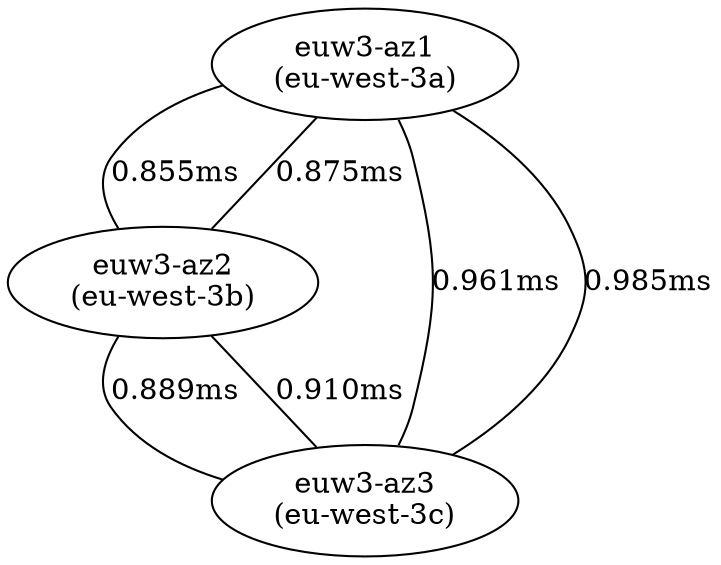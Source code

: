 graph "Inter-AZ Latency" {
	overlap=scale
	splines=true
	"euw3-az1\n(eu-west-3a)"
	"euw3-az1\n(eu-west-3a)" -- "euw3-az2\n(eu-west-3b)" [label="0.855ms" len=7.310249999999999]
	"euw3-az1\n(eu-west-3a)" -- "euw3-az3\n(eu-west-3c)" [label="0.961ms" len=9.235209999999999]
	"euw3-az2\n(eu-west-3b)"
	"euw3-az2\n(eu-west-3b)" -- "euw3-az1\n(eu-west-3a)" [label="0.875ms" len=7.65625]
	"euw3-az2\n(eu-west-3b)" -- "euw3-az3\n(eu-west-3c)" [label="0.889ms" len=7.9032100000000005]
	"euw3-az3\n(eu-west-3c)"
	"euw3-az3\n(eu-west-3c)" -- "euw3-az1\n(eu-west-3a)" [label="0.985ms" len=9.70225]
	"euw3-az3\n(eu-west-3c)" -- "euw3-az2\n(eu-west-3b)" [label="0.910ms" len=8.281]
}
